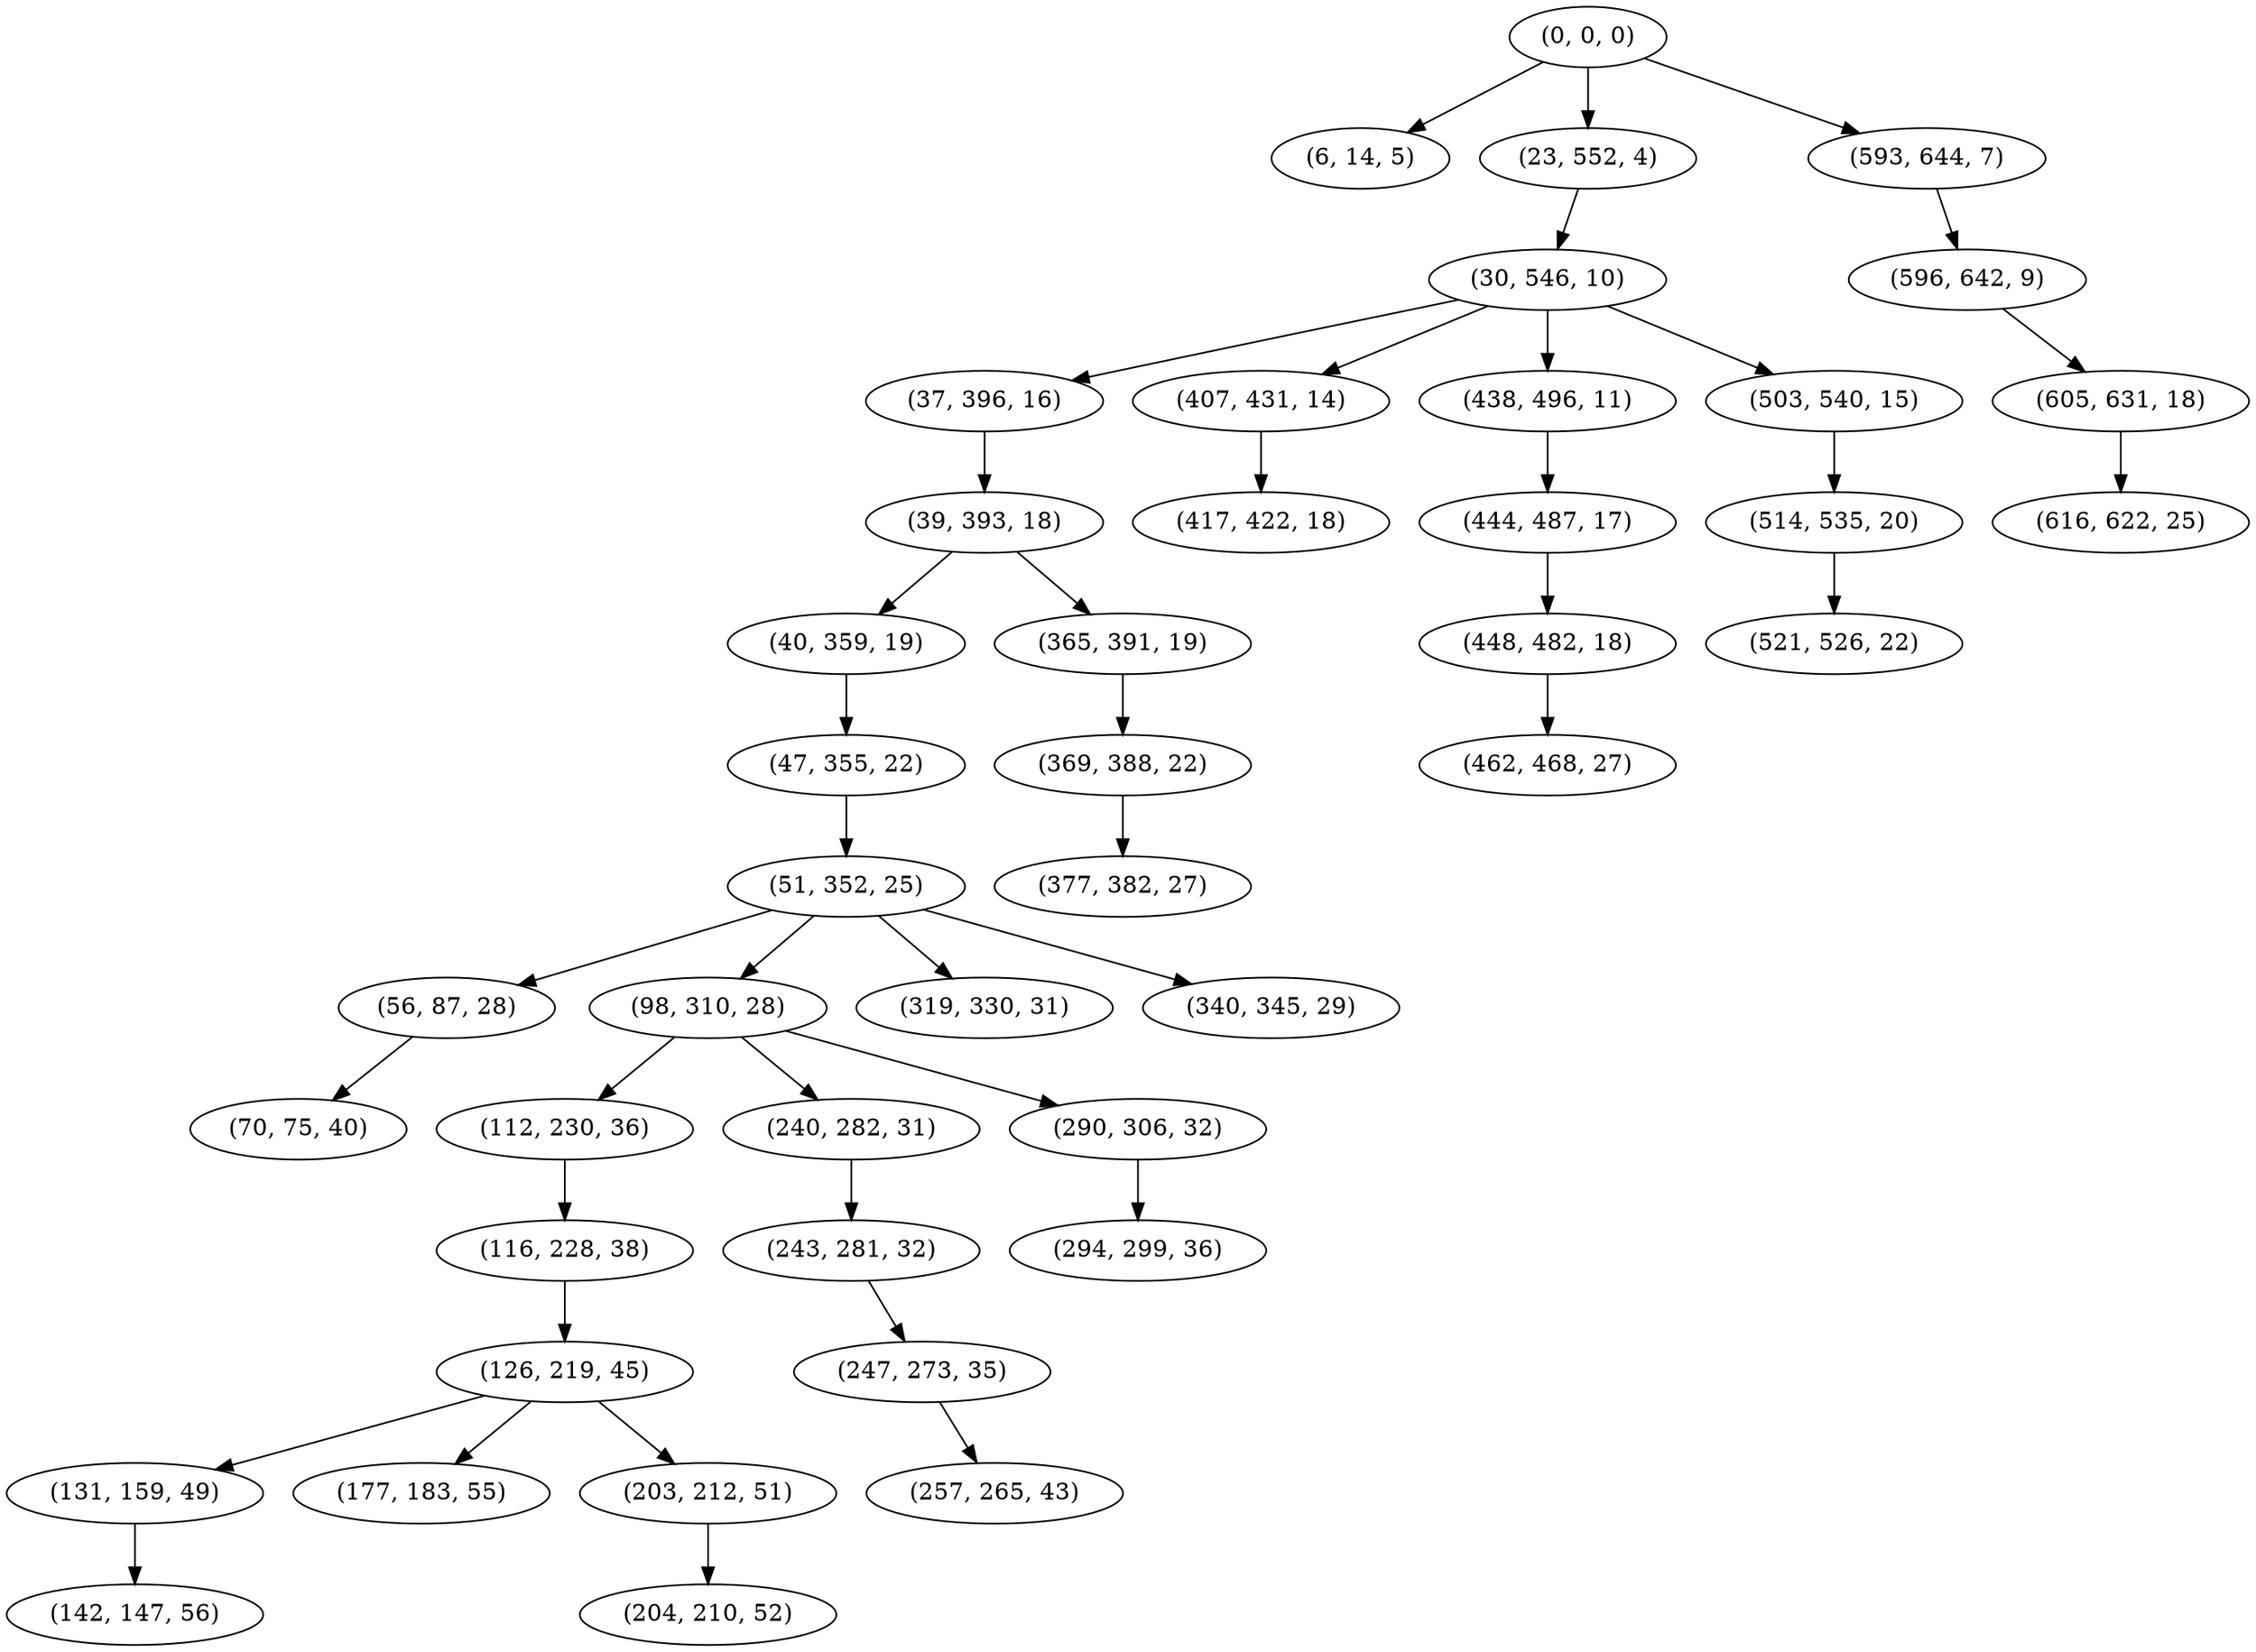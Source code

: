 digraph tree {
    "(0, 0, 0)";
    "(6, 14, 5)";
    "(23, 552, 4)";
    "(30, 546, 10)";
    "(37, 396, 16)";
    "(39, 393, 18)";
    "(40, 359, 19)";
    "(47, 355, 22)";
    "(51, 352, 25)";
    "(56, 87, 28)";
    "(70, 75, 40)";
    "(98, 310, 28)";
    "(112, 230, 36)";
    "(116, 228, 38)";
    "(126, 219, 45)";
    "(131, 159, 49)";
    "(142, 147, 56)";
    "(177, 183, 55)";
    "(203, 212, 51)";
    "(204, 210, 52)";
    "(240, 282, 31)";
    "(243, 281, 32)";
    "(247, 273, 35)";
    "(257, 265, 43)";
    "(290, 306, 32)";
    "(294, 299, 36)";
    "(319, 330, 31)";
    "(340, 345, 29)";
    "(365, 391, 19)";
    "(369, 388, 22)";
    "(377, 382, 27)";
    "(407, 431, 14)";
    "(417, 422, 18)";
    "(438, 496, 11)";
    "(444, 487, 17)";
    "(448, 482, 18)";
    "(462, 468, 27)";
    "(503, 540, 15)";
    "(514, 535, 20)";
    "(521, 526, 22)";
    "(593, 644, 7)";
    "(596, 642, 9)";
    "(605, 631, 18)";
    "(616, 622, 25)";
    "(0, 0, 0)" -> "(6, 14, 5)";
    "(0, 0, 0)" -> "(23, 552, 4)";
    "(0, 0, 0)" -> "(593, 644, 7)";
    "(23, 552, 4)" -> "(30, 546, 10)";
    "(30, 546, 10)" -> "(37, 396, 16)";
    "(30, 546, 10)" -> "(407, 431, 14)";
    "(30, 546, 10)" -> "(438, 496, 11)";
    "(30, 546, 10)" -> "(503, 540, 15)";
    "(37, 396, 16)" -> "(39, 393, 18)";
    "(39, 393, 18)" -> "(40, 359, 19)";
    "(39, 393, 18)" -> "(365, 391, 19)";
    "(40, 359, 19)" -> "(47, 355, 22)";
    "(47, 355, 22)" -> "(51, 352, 25)";
    "(51, 352, 25)" -> "(56, 87, 28)";
    "(51, 352, 25)" -> "(98, 310, 28)";
    "(51, 352, 25)" -> "(319, 330, 31)";
    "(51, 352, 25)" -> "(340, 345, 29)";
    "(56, 87, 28)" -> "(70, 75, 40)";
    "(98, 310, 28)" -> "(112, 230, 36)";
    "(98, 310, 28)" -> "(240, 282, 31)";
    "(98, 310, 28)" -> "(290, 306, 32)";
    "(112, 230, 36)" -> "(116, 228, 38)";
    "(116, 228, 38)" -> "(126, 219, 45)";
    "(126, 219, 45)" -> "(131, 159, 49)";
    "(126, 219, 45)" -> "(177, 183, 55)";
    "(126, 219, 45)" -> "(203, 212, 51)";
    "(131, 159, 49)" -> "(142, 147, 56)";
    "(203, 212, 51)" -> "(204, 210, 52)";
    "(240, 282, 31)" -> "(243, 281, 32)";
    "(243, 281, 32)" -> "(247, 273, 35)";
    "(247, 273, 35)" -> "(257, 265, 43)";
    "(290, 306, 32)" -> "(294, 299, 36)";
    "(365, 391, 19)" -> "(369, 388, 22)";
    "(369, 388, 22)" -> "(377, 382, 27)";
    "(407, 431, 14)" -> "(417, 422, 18)";
    "(438, 496, 11)" -> "(444, 487, 17)";
    "(444, 487, 17)" -> "(448, 482, 18)";
    "(448, 482, 18)" -> "(462, 468, 27)";
    "(503, 540, 15)" -> "(514, 535, 20)";
    "(514, 535, 20)" -> "(521, 526, 22)";
    "(593, 644, 7)" -> "(596, 642, 9)";
    "(596, 642, 9)" -> "(605, 631, 18)";
    "(605, 631, 18)" -> "(616, 622, 25)";
}
